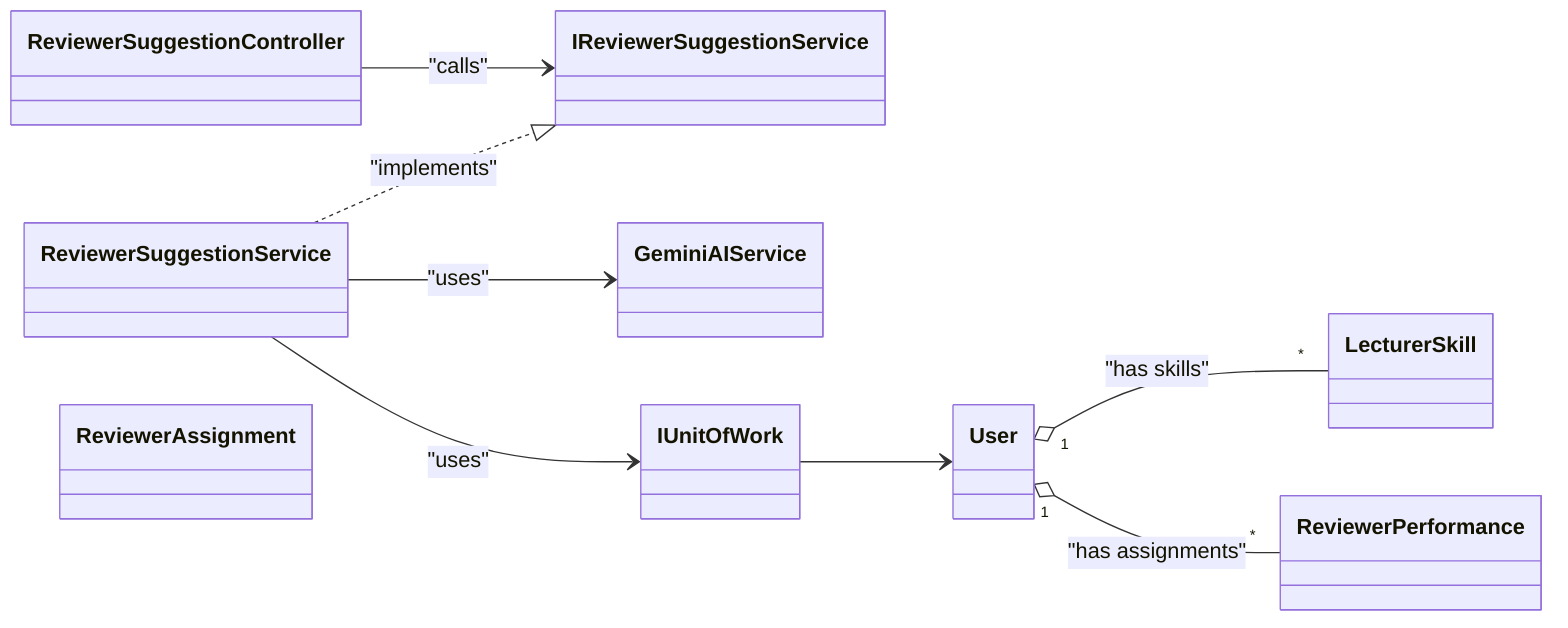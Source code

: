 classDiagram
    direction LR

    %% Controller layer
    class ReviewerSuggestionController

    %% Service interface and implementation
    class IReviewerSuggestionService
    class ReviewerSuggestionService
    ReviewerSuggestionController --> IReviewerSuggestionService : "calls"
    ReviewerSuggestionService ..|> IReviewerSuggestionService : "implements"

    %% Dependencies
    class GeminiAIService
    class IUnitOfWork
    ReviewerSuggestionService --> GeminiAIService : "uses"
    ReviewerSuggestionService --> IUnitOfWork : "uses"

    %% Entities (focused)
    class User
    class LecturerSkill
    class ReviewerAssignment

    %% IUnitOfWork provides access to entity repositories
    IUnitOfWork --> User

    %% Entity relationships (focused, no duplicates)
    User "1" o-- "*" LecturerSkill : "has skills"
    User "1" o-- "*" ReviewerPerformance : "has assignments"